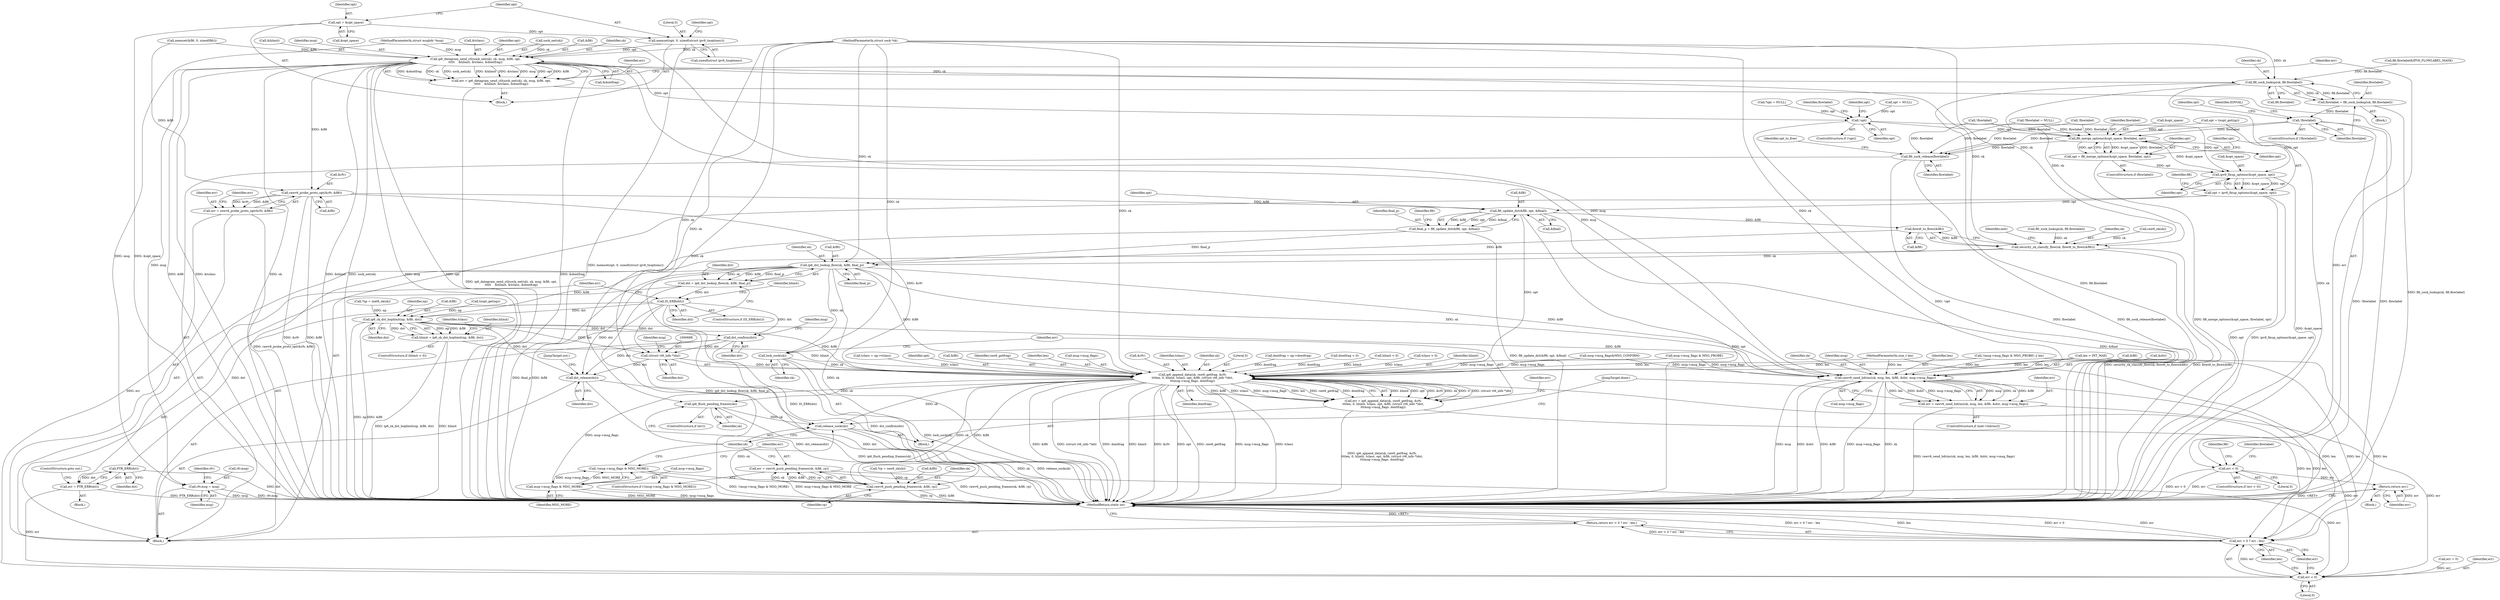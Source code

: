digraph "0_linux_45f6fad84cc305103b28d73482b344d7f5b76f39_13@API" {
"1000384" [label="(Call,memset(opt, 0, sizeof(struct ipv6_txoptions)))"];
"1000380" [label="(Call,opt = &opt_space)"];
"1000397" [label="(Call,ip6_datagram_send_ctl(sock_net(sk), sk, msg, &fl6, opt,\n\t\t\t\t\t    &hlimit, &tclass, &dontfrag))"];
"1000395" [label="(Call,err = ip6_datagram_send_ctl(sock_net(sk), sk, msg, &fl6, opt,\n\t\t\t\t\t    &hlimit, &tclass, &dontfrag))"];
"1000412" [label="(Call,err < 0)"];
"1000418" [label="(Return,return err;)"];
"1000432" [label="(Call,fl6_sock_lookup(sk, fl6.flowlabel))"];
"1000430" [label="(Call,flowlabel = fl6_sock_lookup(sk, fl6.flowlabel))"];
"1000438" [label="(Call,!flowlabel)"];
"1000470" [label="(Call,fl6_merge_options(&opt_space, flowlabel, opt))"];
"1000468" [label="(Call,opt = fl6_merge_options(&opt_space, flowlabel, opt))"];
"1000477" [label="(Call,ipv6_fixup_options(&opt_space, opt))"];
"1000475" [label="(Call,opt = ipv6_fixup_options(&opt_space, opt))"];
"1000548" [label="(Call,fl6_update_dst(&fl6, opt, &final))"];
"1000546" [label="(Call,final_p = fl6_update_dst(&fl6, opt, &final))"];
"1000601" [label="(Call,ip6_dst_lookup_flow(sk, &fl6, final_p))"];
"1000599" [label="(Call,dst = ip6_dst_lookup_flow(sk, &fl6, final_p))"];
"1000607" [label="(Call,IS_ERR(dst))"];
"1000612" [label="(Call,PTR_ERR(dst))"];
"1000610" [label="(Call,err = PTR_ERR(dst))"];
"1000725" [label="(Call,err < 0)"];
"1000724" [label="(Call,err < 0 ? err : len)"];
"1000723" [label="(Return,return err < 0 ? err : len;)"];
"1000621" [label="(Call,ip6_sk_dst_hoplimit(np, &fl6, dst))"];
"1000619" [label="(Call,hlimit = ip6_sk_dst_hoplimit(np, &fl6, dst))"];
"1000675" [label="(Call,ip6_append_data(sk, raw6_getfrag, &rfv,\n\t\t\tlen, 0, hlimit, tclass, opt, &fl6, (struct rt6_info *)dst,\n\t\t\tmsg->msg_flags, dontfrag))"];
"1000673" [label="(Call,err = ip6_append_data(sk, raw6_getfrag, &rfv,\n\t\t\tlen, 0, hlimit, tclass, opt, &fl6, (struct rt6_info *)dst,\n\t\t\tmsg->msg_flags, dontfrag))"];
"1000696" [label="(Call,ip6_flush_pending_frames(sk))"];
"1000713" [label="(Call,release_sock(sk))"];
"1000701" [label="(Call,msg->msg_flags & MSG_MORE)"];
"1000700" [label="(Call,!(msg->msg_flags & MSG_MORE))"];
"1000708" [label="(Call,rawv6_push_pending_frames(sk, &fl6, rp))"];
"1000706" [label="(Call,err = rawv6_push_pending_frames(sk, &fl6, rp))"];
"1000658" [label="(Call,rawv6_send_hdrinc(sk, msg, len, &fl6, &dst, msg->msg_flags))"];
"1000656" [label="(Call,err = rawv6_send_hdrinc(sk, msg, len, &fl6, &dst, msg->msg_flags))"];
"1000687" [label="(Call,(struct rt6_info *)dst)"];
"1000716" [label="(Call,dst_release(dst))"];
"1000731" [label="(Call,dst_confirm(dst))"];
"1000671" [label="(Call,lock_sock(sk))"];
"1000587" [label="(Call,flowi6_to_flowi(&fl6))"];
"1000585" [label="(Call,security_sk_classify_flow(sk, flowi6_to_flowi(&fl6)))"];
"1000719" [label="(Call,fl6_sock_release(flowlabel))"];
"1000456" [label="(Call,!opt)"];
"1000486" [label="(Call,rfv.msg = msg)"];
"1000498" [label="(Call,rawv6_probe_proto_opt(&rfv, &fl6))"];
"1000496" [label="(Call,err = rawv6_probe_proto_opt(&rfv, &fl6))"];
"1000716" [label="(Call,dst_release(dst))"];
"1000586" [label="(Identifier,sk)"];
"1000672" [label="(Identifier,sk)"];
"1000743" [label="(Call,err = 0)"];
"1000674" [label="(Identifier,err)"];
"1000614" [label="(ControlStructure,goto out;)"];
"1000725" [label="(Call,err < 0)"];
"1000427" [label="(Call,!flowlabel)"];
"1000587" [label="(Call,flowi6_to_flowi(&fl6))"];
"1000139" [label="(Call,*flowlabel = NULL)"];
"1000609" [label="(Block,)"];
"1000714" [label="(Identifier,sk)"];
"1000599" [label="(Call,dst = ip6_dst_lookup_flow(sk, &fl6, final_p))"];
"1000384" [label="(Call,memset(opt, 0, sizeof(struct ipv6_txoptions)))"];
"1000666" [label="(Call,msg->msg_flags)"];
"1000628" [label="(Identifier,tclass)"];
"1000678" [label="(Call,&rfv)"];
"1000708" [label="(Call,rawv6_push_pending_frames(sk, &fl6, rp))"];
"1000687" [label="(Call,(struct rt6_info *)dst)"];
"1000434" [label="(Call,fl6.flowlabel)"];
"1000135" [label="(Call,*opt = NULL)"];
"1000694" [label="(ControlStructure,if (err))"];
"1000398" [label="(Call,sock_net(sk))"];
"1000683" [label="(Identifier,tclass)"];
"1000728" [label="(Identifier,err)"];
"1000461" [label="(Call,txopt_get(np))"];
"1000549" [label="(Call,&fl6)"];
"1000707" [label="(Identifier,err)"];
"1000397" [label="(Call,ip6_datagram_send_ctl(sock_net(sk), sk, msg, &fl6, opt,\n\t\t\t\t\t    &hlimit, &tclass, &dontfrag))"];
"1000676" [label="(Identifier,sk)"];
"1000496" [label="(Call,err = rawv6_probe_proto_opt(&rfv, &fl6))"];
"1000702" [label="(Call,msg->msg_flags)"];
"1000681" [label="(Literal,0)"];
"1000382" [label="(Call,&opt_space)"];
"1000706" [label="(Call,err = rawv6_push_pending_frames(sk, &fl6, rp))"];
"1000546" [label="(Call,final_p = fl6_update_dst(&fl6, opt, &final))"];
"1000645" [label="(Call,msg->msg_flags&MSG_CONFIRM)"];
"1000724" [label="(Call,err < 0 ? err : len)"];
"1000467" [label="(Identifier,flowlabel)"];
"1000608" [label="(Identifier,dst)"];
"1000747" [label="(MethodReturn,static int)"];
"1000132" [label="(Call,raw6_sk(sk))"];
"1000125" [label="(Call,*np = inet6_sk(sk))"];
"1000402" [label="(Call,&fl6)"];
"1000689" [label="(Identifier,dst)"];
"1000639" [label="(Call,dontfrag = np->dontfrag)"];
"1000732" [label="(Identifier,dst)"];
"1000696" [label="(Call,ip6_flush_pending_frames(sk))"];
"1000400" [label="(Identifier,sk)"];
"1000717" [label="(Identifier,dst)"];
"1000723" [label="(Return,return err < 0 ? err : len;)"];
"1000700" [label="(Call,!(msg->msg_flags & MSG_MORE))"];
"1000719" [label="(Call,fl6_sock_release(flowlabel))"];
"1000422" [label="(Call,fl6.flowlabel&IPV6_FLOWLABEL_MASK)"];
"1000437" [label="(ControlStructure,if (!flowlabel))"];
"1000385" [label="(Identifier,opt)"];
"1000459" [label="(Call,opt = txopt_get(np))"];
"1000592" [label="(Identifier,inet)"];
"1000110" [label="(Block,)"];
"1000493" [label="(Identifier,rfv)"];
"1000473" [label="(Identifier,flowlabel)"];
"1000697" [label="(Identifier,sk)"];
"1000611" [label="(Identifier,err)"];
"1000471" [label="(Call,&opt_space)"];
"1000405" [label="(Call,&hlimit)"];
"1000432" [label="(Call,fl6_sock_lookup(sk, fl6.flowlabel))"];
"1000673" [label="(Call,err = ip6_append_data(sk, raw6_getfrag, &rfv,\n\t\t\tlen, 0, hlimit, tclass, opt, &fl6, (struct rt6_info *)dst,\n\t\t\tmsg->msg_flags, dontfrag))"];
"1000187" [label="(Call,memset(&fl6, 0, sizeof(fl6)))"];
"1000413" [label="(Identifier,err)"];
"1000636" [label="(Call,dontfrag < 0)"];
"1000477" [label="(Call,ipv6_fixup_options(&opt_space, opt))"];
"1000699" [label="(ControlStructure,if (!(msg->msg_flags & MSG_MORE)))"];
"1000727" [label="(Literal,0)"];
"1000617" [label="(Identifier,hlimit)"];
"1000497" [label="(Identifier,err)"];
"1000396" [label="(Identifier,err)"];
"1000130" [label="(Call,*rp = raw6_sk(sk))"];
"1000486" [label="(Call,rfv.msg = msg)"];
"1000387" [label="(Call,sizeof(struct ipv6_txoptions))"];
"1000613" [label="(Identifier,dst)"];
"1000691" [label="(Identifier,msg)"];
"1000720" [label="(Identifier,flowlabel)"];
"1000712" [label="(Identifier,rp)"];
"1000671" [label="(Call,lock_sock(sk))"];
"1000501" [label="(Call,&fl6)"];
"1000659" [label="(Identifier,sk)"];
"1000107" [label="(MethodParameterIn,struct sock *sk)"];
"1000455" [label="(ControlStructure,if (!opt))"];
"1000447" [label="(Identifier,opt)"];
"1000715" [label="(JumpTarget,done:)"];
"1000483" [label="(Identifier,fl6)"];
"1000468" [label="(Call,opt = fl6_merge_options(&opt_space, flowlabel, opt))"];
"1000660" [label="(Identifier,msg)"];
"1000738" [label="(Identifier,msg)"];
"1000616" [label="(Call,hlimit < 0)"];
"1000620" [label="(Identifier,hlimit)"];
"1000109" [label="(MethodParameterIn,size_t len)"];
"1000710" [label="(Call,&fl6)"];
"1000386" [label="(Literal,0)"];
"1000661" [label="(Identifier,len)"];
"1000607" [label="(Call,IS_ERR(dst))"];
"1000460" [label="(Identifier,opt)"];
"1000656" [label="(Call,err = rawv6_send_hdrinc(sk, msg, len, &fl6, &dst, msg->msg_flags))"];
"1000424" [label="(Identifier,fl6)"];
"1000693" [label="(Identifier,dontfrag)"];
"1000718" [label="(JumpTarget,out:)"];
"1000547" [label="(Identifier,final_p)"];
"1000381" [label="(Identifier,opt)"];
"1000418" [label="(Return,return err;)"];
"1000433" [label="(Identifier,sk)"];
"1000627" [label="(Call,tclass < 0)"];
"1000701" [label="(Call,msg->msg_flags & MSG_MORE)"];
"1000283" [label="(Call,fl6_sock_lookup(sk, fl6.flowlabel))"];
"1000552" [label="(Call,&final)"];
"1000682" [label="(Identifier,hlimit)"];
"1000401" [label="(Identifier,msg)"];
"1000431" [label="(Identifier,flowlabel)"];
"1000476" [label="(Identifier,opt)"];
"1000407" [label="(Call,&tclass)"];
"1000615" [label="(ControlStructure,if (hlimit < 0))"];
"1000442" [label="(Identifier,EINVAL)"];
"1000548" [label="(Call,fl6_update_dst(&fl6, opt, &final))"];
"1000456" [label="(Call,!opt)"];
"1000734" [label="(Call,!(msg->msg_flags & MSG_PROBE) || len)"];
"1000658" [label="(Call,rawv6_send_hdrinc(sk, msg, len, &fl6, &dst, msg->msg_flags))"];
"1000558" [label="(Identifier,fl6)"];
"1000605" [label="(Identifier,final_p)"];
"1000602" [label="(Identifier,sk)"];
"1000731" [label="(Call,dst_confirm(dst))"];
"1000480" [label="(Identifier,opt)"];
"1000600" [label="(Identifier,dst)"];
"1000457" [label="(Identifier,opt)"];
"1000412" [label="(Call,err < 0)"];
"1000475" [label="(Call,opt = ipv6_fixup_options(&opt_space, opt))"];
"1000729" [label="(Identifier,len)"];
"1000619" [label="(Call,hlimit = ip6_sk_dst_hoplimit(np, &fl6, dst))"];
"1000603" [label="(Call,&fl6)"];
"1000588" [label="(Call,&fl6)"];
"1000417" [label="(Identifier,flowlabel)"];
"1000391" [label="(Identifier,opt)"];
"1000430" [label="(Call,flowlabel = fl6_sock_lookup(sk, fl6.flowlabel))"];
"1000736" [label="(Call,msg->msg_flags & MSG_PROBE)"];
"1000722" [label="(Identifier,opt_to_free)"];
"1000466" [label="(ControlStructure,if (flowlabel))"];
"1000621" [label="(Call,ip6_sk_dst_hoplimit(np, &fl6, dst))"];
"1000630" [label="(Call,tclass = np->tclass)"];
"1000705" [label="(Identifier,MSG_MORE)"];
"1000429" [label="(Block,)"];
"1000657" [label="(Identifier,err)"];
"1000438" [label="(Call,!flowlabel)"];
"1000670" [label="(Block,)"];
"1000652" [label="(ControlStructure,if (inet->hdrincl))"];
"1000411" [label="(ControlStructure,if (err < 0))"];
"1000684" [label="(Identifier,opt)"];
"1000379" [label="(Block,)"];
"1000498" [label="(Call,rawv6_probe_proto_opt(&rfv, &fl6))"];
"1000685" [label="(Call,&fl6)"];
"1000677" [label="(Identifier,raw6_getfrag)"];
"1000499" [label="(Call,&rfv)"];
"1000675" [label="(Call,ip6_append_data(sk, raw6_getfrag, &rfv,\n\t\t\tlen, 0, hlimit, tclass, opt, &fl6, (struct rt6_info *)dst,\n\t\t\tmsg->msg_flags, dontfrag))"];
"1000172" [label="(Call,len > INT_MAX)"];
"1000439" [label="(Identifier,flowlabel)"];
"1000606" [label="(ControlStructure,if (IS_ERR(dst)))"];
"1000504" [label="(Identifier,err)"];
"1000490" [label="(Identifier,msg)"];
"1000487" [label="(Call,rfv.msg)"];
"1000404" [label="(Identifier,opt)"];
"1000551" [label="(Identifier,opt)"];
"1000469" [label="(Identifier,opt)"];
"1000452" [label="(Call,opt = NULL)"];
"1000610" [label="(Call,err = PTR_ERR(dst))"];
"1000622" [label="(Identifier,np)"];
"1000623" [label="(Call,&fl6)"];
"1000601" [label="(Call,ip6_dst_lookup_flow(sk, &fl6, final_p))"];
"1000470" [label="(Call,fl6_merge_options(&opt_space, flowlabel, opt))"];
"1000409" [label="(Call,&dontfrag)"];
"1000662" [label="(Call,&fl6)"];
"1000380" [label="(Call,opt = &opt_space)"];
"1000478" [label="(Call,&opt_space)"];
"1000713" [label="(Call,release_sock(sk))"];
"1000625" [label="(Identifier,dst)"];
"1000680" [label="(Identifier,len)"];
"1000395" [label="(Call,err = ip6_datagram_send_ctl(sock_net(sk), sk, msg, &fl6, opt,\n\t\t\t\t\t    &hlimit, &tclass, &dontfrag))"];
"1000612" [label="(Call,PTR_ERR(dst))"];
"1000474" [label="(Identifier,opt)"];
"1000695" [label="(Identifier,err)"];
"1000664" [label="(Call,&dst)"];
"1000415" [label="(Block,)"];
"1000690" [label="(Call,msg->msg_flags)"];
"1000108" [label="(MethodParameterIn,struct msghdr *msg)"];
"1000585" [label="(Call,security_sk_classify_flow(sk, flowi6_to_flowi(&fl6)))"];
"1000289" [label="(Call,!flowlabel)"];
"1000419" [label="(Identifier,err)"];
"1000709" [label="(Identifier,sk)"];
"1000726" [label="(Identifier,err)"];
"1000414" [label="(Literal,0)"];
"1000384" -> "1000379"  [label="AST: "];
"1000384" -> "1000387"  [label="CFG: "];
"1000385" -> "1000384"  [label="AST: "];
"1000386" -> "1000384"  [label="AST: "];
"1000387" -> "1000384"  [label="AST: "];
"1000391" -> "1000384"  [label="CFG: "];
"1000384" -> "1000747"  [label="DDG: memset(opt, 0, sizeof(struct ipv6_txoptions))"];
"1000380" -> "1000384"  [label="DDG: opt"];
"1000384" -> "1000397"  [label="DDG: opt"];
"1000380" -> "1000379"  [label="AST: "];
"1000380" -> "1000382"  [label="CFG: "];
"1000381" -> "1000380"  [label="AST: "];
"1000382" -> "1000380"  [label="AST: "];
"1000385" -> "1000380"  [label="CFG: "];
"1000380" -> "1000747"  [label="DDG: &opt_space"];
"1000397" -> "1000395"  [label="AST: "];
"1000397" -> "1000409"  [label="CFG: "];
"1000398" -> "1000397"  [label="AST: "];
"1000400" -> "1000397"  [label="AST: "];
"1000401" -> "1000397"  [label="AST: "];
"1000402" -> "1000397"  [label="AST: "];
"1000404" -> "1000397"  [label="AST: "];
"1000405" -> "1000397"  [label="AST: "];
"1000407" -> "1000397"  [label="AST: "];
"1000409" -> "1000397"  [label="AST: "];
"1000395" -> "1000397"  [label="CFG: "];
"1000397" -> "1000747"  [label="DDG: &hlimit"];
"1000397" -> "1000747"  [label="DDG: sock_net(sk)"];
"1000397" -> "1000747"  [label="DDG: &dontfrag"];
"1000397" -> "1000747"  [label="DDG: msg"];
"1000397" -> "1000747"  [label="DDG: opt"];
"1000397" -> "1000747"  [label="DDG: &fl6"];
"1000397" -> "1000747"  [label="DDG: &tclass"];
"1000397" -> "1000747"  [label="DDG: sk"];
"1000397" -> "1000395"  [label="DDG: &dontfrag"];
"1000397" -> "1000395"  [label="DDG: sk"];
"1000397" -> "1000395"  [label="DDG: sock_net(sk)"];
"1000397" -> "1000395"  [label="DDG: &hlimit"];
"1000397" -> "1000395"  [label="DDG: &tclass"];
"1000397" -> "1000395"  [label="DDG: msg"];
"1000397" -> "1000395"  [label="DDG: opt"];
"1000397" -> "1000395"  [label="DDG: &fl6"];
"1000398" -> "1000397"  [label="DDG: sk"];
"1000107" -> "1000397"  [label="DDG: sk"];
"1000108" -> "1000397"  [label="DDG: msg"];
"1000187" -> "1000397"  [label="DDG: &fl6"];
"1000397" -> "1000432"  [label="DDG: sk"];
"1000397" -> "1000456"  [label="DDG: opt"];
"1000397" -> "1000486"  [label="DDG: msg"];
"1000397" -> "1000498"  [label="DDG: &fl6"];
"1000397" -> "1000585"  [label="DDG: sk"];
"1000397" -> "1000658"  [label="DDG: msg"];
"1000395" -> "1000379"  [label="AST: "];
"1000396" -> "1000395"  [label="AST: "];
"1000413" -> "1000395"  [label="CFG: "];
"1000395" -> "1000747"  [label="DDG: ip6_datagram_send_ctl(sock_net(sk), sk, msg, &fl6, opt,\n\t\t\t\t\t    &hlimit, &tclass, &dontfrag)"];
"1000395" -> "1000412"  [label="DDG: err"];
"1000412" -> "1000411"  [label="AST: "];
"1000412" -> "1000414"  [label="CFG: "];
"1000413" -> "1000412"  [label="AST: "];
"1000414" -> "1000412"  [label="AST: "];
"1000417" -> "1000412"  [label="CFG: "];
"1000424" -> "1000412"  [label="CFG: "];
"1000412" -> "1000747"  [label="DDG: err < 0"];
"1000412" -> "1000747"  [label="DDG: err"];
"1000412" -> "1000418"  [label="DDG: err"];
"1000418" -> "1000415"  [label="AST: "];
"1000418" -> "1000419"  [label="CFG: "];
"1000419" -> "1000418"  [label="AST: "];
"1000747" -> "1000418"  [label="CFG: "];
"1000418" -> "1000747"  [label="DDG: <RET>"];
"1000419" -> "1000418"  [label="DDG: err"];
"1000432" -> "1000430"  [label="AST: "];
"1000432" -> "1000434"  [label="CFG: "];
"1000433" -> "1000432"  [label="AST: "];
"1000434" -> "1000432"  [label="AST: "];
"1000430" -> "1000432"  [label="CFG: "];
"1000432" -> "1000747"  [label="DDG: fl6.flowlabel"];
"1000432" -> "1000747"  [label="DDG: sk"];
"1000432" -> "1000430"  [label="DDG: sk"];
"1000432" -> "1000430"  [label="DDG: fl6.flowlabel"];
"1000107" -> "1000432"  [label="DDG: sk"];
"1000422" -> "1000432"  [label="DDG: fl6.flowlabel"];
"1000432" -> "1000585"  [label="DDG: sk"];
"1000430" -> "1000429"  [label="AST: "];
"1000431" -> "1000430"  [label="AST: "];
"1000439" -> "1000430"  [label="CFG: "];
"1000430" -> "1000747"  [label="DDG: fl6_sock_lookup(sk, fl6.flowlabel)"];
"1000430" -> "1000438"  [label="DDG: flowlabel"];
"1000438" -> "1000437"  [label="AST: "];
"1000438" -> "1000439"  [label="CFG: "];
"1000439" -> "1000438"  [label="AST: "];
"1000442" -> "1000438"  [label="CFG: "];
"1000447" -> "1000438"  [label="CFG: "];
"1000438" -> "1000747"  [label="DDG: !flowlabel"];
"1000438" -> "1000747"  [label="DDG: flowlabel"];
"1000438" -> "1000470"  [label="DDG: flowlabel"];
"1000438" -> "1000719"  [label="DDG: flowlabel"];
"1000470" -> "1000468"  [label="AST: "];
"1000470" -> "1000474"  [label="CFG: "];
"1000471" -> "1000470"  [label="AST: "];
"1000473" -> "1000470"  [label="AST: "];
"1000474" -> "1000470"  [label="AST: "];
"1000468" -> "1000470"  [label="CFG: "];
"1000470" -> "1000468"  [label="DDG: &opt_space"];
"1000470" -> "1000468"  [label="DDG: flowlabel"];
"1000470" -> "1000468"  [label="DDG: opt"];
"1000427" -> "1000470"  [label="DDG: flowlabel"];
"1000289" -> "1000470"  [label="DDG: flowlabel"];
"1000139" -> "1000470"  [label="DDG: flowlabel"];
"1000456" -> "1000470"  [label="DDG: opt"];
"1000459" -> "1000470"  [label="DDG: opt"];
"1000470" -> "1000477"  [label="DDG: &opt_space"];
"1000470" -> "1000719"  [label="DDG: flowlabel"];
"1000468" -> "1000466"  [label="AST: "];
"1000469" -> "1000468"  [label="AST: "];
"1000476" -> "1000468"  [label="CFG: "];
"1000468" -> "1000747"  [label="DDG: fl6_merge_options(&opt_space, flowlabel, opt)"];
"1000468" -> "1000477"  [label="DDG: opt"];
"1000477" -> "1000475"  [label="AST: "];
"1000477" -> "1000480"  [label="CFG: "];
"1000478" -> "1000477"  [label="AST: "];
"1000480" -> "1000477"  [label="AST: "];
"1000475" -> "1000477"  [label="CFG: "];
"1000477" -> "1000747"  [label="DDG: &opt_space"];
"1000477" -> "1000475"  [label="DDG: &opt_space"];
"1000477" -> "1000475"  [label="DDG: opt"];
"1000456" -> "1000477"  [label="DDG: opt"];
"1000459" -> "1000477"  [label="DDG: opt"];
"1000475" -> "1000110"  [label="AST: "];
"1000476" -> "1000475"  [label="AST: "];
"1000483" -> "1000475"  [label="CFG: "];
"1000475" -> "1000747"  [label="DDG: opt"];
"1000475" -> "1000747"  [label="DDG: ipv6_fixup_options(&opt_space, opt)"];
"1000475" -> "1000548"  [label="DDG: opt"];
"1000548" -> "1000546"  [label="AST: "];
"1000548" -> "1000552"  [label="CFG: "];
"1000549" -> "1000548"  [label="AST: "];
"1000551" -> "1000548"  [label="AST: "];
"1000552" -> "1000548"  [label="AST: "];
"1000546" -> "1000548"  [label="CFG: "];
"1000548" -> "1000747"  [label="DDG: opt"];
"1000548" -> "1000747"  [label="DDG: &final"];
"1000548" -> "1000546"  [label="DDG: &fl6"];
"1000548" -> "1000546"  [label="DDG: opt"];
"1000548" -> "1000546"  [label="DDG: &final"];
"1000498" -> "1000548"  [label="DDG: &fl6"];
"1000548" -> "1000587"  [label="DDG: &fl6"];
"1000548" -> "1000675"  [label="DDG: opt"];
"1000546" -> "1000110"  [label="AST: "];
"1000547" -> "1000546"  [label="AST: "];
"1000558" -> "1000546"  [label="CFG: "];
"1000546" -> "1000747"  [label="DDG: fl6_update_dst(&fl6, opt, &final)"];
"1000546" -> "1000601"  [label="DDG: final_p"];
"1000601" -> "1000599"  [label="AST: "];
"1000601" -> "1000605"  [label="CFG: "];
"1000602" -> "1000601"  [label="AST: "];
"1000603" -> "1000601"  [label="AST: "];
"1000605" -> "1000601"  [label="AST: "];
"1000599" -> "1000601"  [label="CFG: "];
"1000601" -> "1000747"  [label="DDG: sk"];
"1000601" -> "1000747"  [label="DDG: final_p"];
"1000601" -> "1000747"  [label="DDG: &fl6"];
"1000601" -> "1000599"  [label="DDG: sk"];
"1000601" -> "1000599"  [label="DDG: &fl6"];
"1000601" -> "1000599"  [label="DDG: final_p"];
"1000585" -> "1000601"  [label="DDG: sk"];
"1000107" -> "1000601"  [label="DDG: sk"];
"1000587" -> "1000601"  [label="DDG: &fl6"];
"1000601" -> "1000621"  [label="DDG: &fl6"];
"1000601" -> "1000658"  [label="DDG: sk"];
"1000601" -> "1000658"  [label="DDG: &fl6"];
"1000601" -> "1000671"  [label="DDG: sk"];
"1000601" -> "1000675"  [label="DDG: &fl6"];
"1000599" -> "1000110"  [label="AST: "];
"1000600" -> "1000599"  [label="AST: "];
"1000608" -> "1000599"  [label="CFG: "];
"1000599" -> "1000747"  [label="DDG: ip6_dst_lookup_flow(sk, &fl6, final_p)"];
"1000599" -> "1000607"  [label="DDG: dst"];
"1000607" -> "1000606"  [label="AST: "];
"1000607" -> "1000608"  [label="CFG: "];
"1000608" -> "1000607"  [label="AST: "];
"1000611" -> "1000607"  [label="CFG: "];
"1000617" -> "1000607"  [label="CFG: "];
"1000607" -> "1000747"  [label="DDG: IS_ERR(dst)"];
"1000607" -> "1000612"  [label="DDG: dst"];
"1000607" -> "1000621"  [label="DDG: dst"];
"1000607" -> "1000687"  [label="DDG: dst"];
"1000607" -> "1000716"  [label="DDG: dst"];
"1000607" -> "1000731"  [label="DDG: dst"];
"1000612" -> "1000610"  [label="AST: "];
"1000612" -> "1000613"  [label="CFG: "];
"1000613" -> "1000612"  [label="AST: "];
"1000610" -> "1000612"  [label="CFG: "];
"1000612" -> "1000747"  [label="DDG: dst"];
"1000612" -> "1000610"  [label="DDG: dst"];
"1000610" -> "1000609"  [label="AST: "];
"1000611" -> "1000610"  [label="AST: "];
"1000614" -> "1000610"  [label="CFG: "];
"1000610" -> "1000747"  [label="DDG: PTR_ERR(dst)"];
"1000610" -> "1000725"  [label="DDG: err"];
"1000725" -> "1000724"  [label="AST: "];
"1000725" -> "1000727"  [label="CFG: "];
"1000726" -> "1000725"  [label="AST: "];
"1000727" -> "1000725"  [label="AST: "];
"1000728" -> "1000725"  [label="CFG: "];
"1000729" -> "1000725"  [label="CFG: "];
"1000725" -> "1000724"  [label="DDG: err"];
"1000743" -> "1000725"  [label="DDG: err"];
"1000673" -> "1000725"  [label="DDG: err"];
"1000656" -> "1000725"  [label="DDG: err"];
"1000706" -> "1000725"  [label="DDG: err"];
"1000496" -> "1000725"  [label="DDG: err"];
"1000724" -> "1000723"  [label="AST: "];
"1000724" -> "1000728"  [label="CFG: "];
"1000724" -> "1000729"  [label="CFG: "];
"1000728" -> "1000724"  [label="AST: "];
"1000729" -> "1000724"  [label="AST: "];
"1000723" -> "1000724"  [label="CFG: "];
"1000724" -> "1000747"  [label="DDG: err < 0 ? err : len"];
"1000724" -> "1000747"  [label="DDG: len"];
"1000724" -> "1000747"  [label="DDG: err < 0"];
"1000724" -> "1000747"  [label="DDG: err"];
"1000724" -> "1000723"  [label="DDG: err < 0 ? err : len"];
"1000675" -> "1000724"  [label="DDG: len"];
"1000658" -> "1000724"  [label="DDG: len"];
"1000734" -> "1000724"  [label="DDG: len"];
"1000172" -> "1000724"  [label="DDG: len"];
"1000109" -> "1000724"  [label="DDG: len"];
"1000723" -> "1000110"  [label="AST: "];
"1000747" -> "1000723"  [label="CFG: "];
"1000723" -> "1000747"  [label="DDG: <RET>"];
"1000621" -> "1000619"  [label="AST: "];
"1000621" -> "1000625"  [label="CFG: "];
"1000622" -> "1000621"  [label="AST: "];
"1000623" -> "1000621"  [label="AST: "];
"1000625" -> "1000621"  [label="AST: "];
"1000619" -> "1000621"  [label="CFG: "];
"1000621" -> "1000747"  [label="DDG: np"];
"1000621" -> "1000747"  [label="DDG: &fl6"];
"1000621" -> "1000619"  [label="DDG: np"];
"1000621" -> "1000619"  [label="DDG: &fl6"];
"1000621" -> "1000619"  [label="DDG: dst"];
"1000125" -> "1000621"  [label="DDG: np"];
"1000461" -> "1000621"  [label="DDG: np"];
"1000621" -> "1000658"  [label="DDG: &fl6"];
"1000621" -> "1000675"  [label="DDG: &fl6"];
"1000621" -> "1000687"  [label="DDG: dst"];
"1000621" -> "1000716"  [label="DDG: dst"];
"1000621" -> "1000731"  [label="DDG: dst"];
"1000619" -> "1000615"  [label="AST: "];
"1000620" -> "1000619"  [label="AST: "];
"1000628" -> "1000619"  [label="CFG: "];
"1000619" -> "1000747"  [label="DDG: ip6_sk_dst_hoplimit(np, &fl6, dst)"];
"1000619" -> "1000747"  [label="DDG: hlimit"];
"1000619" -> "1000675"  [label="DDG: hlimit"];
"1000675" -> "1000673"  [label="AST: "];
"1000675" -> "1000693"  [label="CFG: "];
"1000676" -> "1000675"  [label="AST: "];
"1000677" -> "1000675"  [label="AST: "];
"1000678" -> "1000675"  [label="AST: "];
"1000680" -> "1000675"  [label="AST: "];
"1000681" -> "1000675"  [label="AST: "];
"1000682" -> "1000675"  [label="AST: "];
"1000683" -> "1000675"  [label="AST: "];
"1000684" -> "1000675"  [label="AST: "];
"1000685" -> "1000675"  [label="AST: "];
"1000687" -> "1000675"  [label="AST: "];
"1000690" -> "1000675"  [label="AST: "];
"1000693" -> "1000675"  [label="AST: "];
"1000673" -> "1000675"  [label="CFG: "];
"1000675" -> "1000747"  [label="DDG: dontfrag"];
"1000675" -> "1000747"  [label="DDG: hlimit"];
"1000675" -> "1000747"  [label="DDG: &rfv"];
"1000675" -> "1000747"  [label="DDG: opt"];
"1000675" -> "1000747"  [label="DDG: raw6_getfrag"];
"1000675" -> "1000747"  [label="DDG: msg->msg_flags"];
"1000675" -> "1000747"  [label="DDG: tclass"];
"1000675" -> "1000747"  [label="DDG: &fl6"];
"1000675" -> "1000747"  [label="DDG: (struct rt6_info *)dst"];
"1000675" -> "1000673"  [label="DDG: hlimit"];
"1000675" -> "1000673"  [label="DDG: opt"];
"1000675" -> "1000673"  [label="DDG: &rfv"];
"1000675" -> "1000673"  [label="DDG: sk"];
"1000675" -> "1000673"  [label="DDG: 0"];
"1000675" -> "1000673"  [label="DDG: (struct rt6_info *)dst"];
"1000675" -> "1000673"  [label="DDG: &fl6"];
"1000675" -> "1000673"  [label="DDG: tclass"];
"1000675" -> "1000673"  [label="DDG: msg->msg_flags"];
"1000675" -> "1000673"  [label="DDG: len"];
"1000675" -> "1000673"  [label="DDG: raw6_getfrag"];
"1000675" -> "1000673"  [label="DDG: dontfrag"];
"1000671" -> "1000675"  [label="DDG: sk"];
"1000107" -> "1000675"  [label="DDG: sk"];
"1000498" -> "1000675"  [label="DDG: &rfv"];
"1000734" -> "1000675"  [label="DDG: len"];
"1000172" -> "1000675"  [label="DDG: len"];
"1000109" -> "1000675"  [label="DDG: len"];
"1000616" -> "1000675"  [label="DDG: hlimit"];
"1000630" -> "1000675"  [label="DDG: tclass"];
"1000627" -> "1000675"  [label="DDG: tclass"];
"1000687" -> "1000675"  [label="DDG: dst"];
"1000645" -> "1000675"  [label="DDG: msg->msg_flags"];
"1000736" -> "1000675"  [label="DDG: msg->msg_flags"];
"1000639" -> "1000675"  [label="DDG: dontfrag"];
"1000636" -> "1000675"  [label="DDG: dontfrag"];
"1000675" -> "1000696"  [label="DDG: sk"];
"1000675" -> "1000701"  [label="DDG: msg->msg_flags"];
"1000675" -> "1000708"  [label="DDG: sk"];
"1000675" -> "1000708"  [label="DDG: &fl6"];
"1000675" -> "1000713"  [label="DDG: sk"];
"1000673" -> "1000670"  [label="AST: "];
"1000674" -> "1000673"  [label="AST: "];
"1000695" -> "1000673"  [label="CFG: "];
"1000673" -> "1000747"  [label="DDG: ip6_append_data(sk, raw6_getfrag, &rfv,\n\t\t\tlen, 0, hlimit, tclass, opt, &fl6, (struct rt6_info *)dst,\n\t\t\tmsg->msg_flags, dontfrag)"];
"1000696" -> "1000694"  [label="AST: "];
"1000696" -> "1000697"  [label="CFG: "];
"1000697" -> "1000696"  [label="AST: "];
"1000714" -> "1000696"  [label="CFG: "];
"1000696" -> "1000747"  [label="DDG: ip6_flush_pending_frames(sk)"];
"1000107" -> "1000696"  [label="DDG: sk"];
"1000696" -> "1000713"  [label="DDG: sk"];
"1000713" -> "1000670"  [label="AST: "];
"1000713" -> "1000714"  [label="CFG: "];
"1000714" -> "1000713"  [label="AST: "];
"1000715" -> "1000713"  [label="CFG: "];
"1000713" -> "1000747"  [label="DDG: sk"];
"1000713" -> "1000747"  [label="DDG: release_sock(sk)"];
"1000708" -> "1000713"  [label="DDG: sk"];
"1000107" -> "1000713"  [label="DDG: sk"];
"1000701" -> "1000700"  [label="AST: "];
"1000701" -> "1000705"  [label="CFG: "];
"1000702" -> "1000701"  [label="AST: "];
"1000705" -> "1000701"  [label="AST: "];
"1000700" -> "1000701"  [label="CFG: "];
"1000701" -> "1000747"  [label="DDG: MSG_MORE"];
"1000701" -> "1000747"  [label="DDG: msg->msg_flags"];
"1000701" -> "1000700"  [label="DDG: msg->msg_flags"];
"1000701" -> "1000700"  [label="DDG: MSG_MORE"];
"1000700" -> "1000699"  [label="AST: "];
"1000707" -> "1000700"  [label="CFG: "];
"1000714" -> "1000700"  [label="CFG: "];
"1000700" -> "1000747"  [label="DDG: !(msg->msg_flags & MSG_MORE)"];
"1000700" -> "1000747"  [label="DDG: msg->msg_flags & MSG_MORE"];
"1000708" -> "1000706"  [label="AST: "];
"1000708" -> "1000712"  [label="CFG: "];
"1000709" -> "1000708"  [label="AST: "];
"1000710" -> "1000708"  [label="AST: "];
"1000712" -> "1000708"  [label="AST: "];
"1000706" -> "1000708"  [label="CFG: "];
"1000708" -> "1000747"  [label="DDG: rp"];
"1000708" -> "1000747"  [label="DDG: &fl6"];
"1000708" -> "1000706"  [label="DDG: sk"];
"1000708" -> "1000706"  [label="DDG: &fl6"];
"1000708" -> "1000706"  [label="DDG: rp"];
"1000107" -> "1000708"  [label="DDG: sk"];
"1000130" -> "1000708"  [label="DDG: rp"];
"1000706" -> "1000699"  [label="AST: "];
"1000707" -> "1000706"  [label="AST: "];
"1000714" -> "1000706"  [label="CFG: "];
"1000706" -> "1000747"  [label="DDG: rawv6_push_pending_frames(sk, &fl6, rp)"];
"1000658" -> "1000656"  [label="AST: "];
"1000658" -> "1000666"  [label="CFG: "];
"1000659" -> "1000658"  [label="AST: "];
"1000660" -> "1000658"  [label="AST: "];
"1000661" -> "1000658"  [label="AST: "];
"1000662" -> "1000658"  [label="AST: "];
"1000664" -> "1000658"  [label="AST: "];
"1000666" -> "1000658"  [label="AST: "];
"1000656" -> "1000658"  [label="CFG: "];
"1000658" -> "1000747"  [label="DDG: msg"];
"1000658" -> "1000747"  [label="DDG: &dst"];
"1000658" -> "1000747"  [label="DDG: &fl6"];
"1000658" -> "1000747"  [label="DDG: msg->msg_flags"];
"1000658" -> "1000747"  [label="DDG: sk"];
"1000658" -> "1000656"  [label="DDG: msg"];
"1000658" -> "1000656"  [label="DDG: sk"];
"1000658" -> "1000656"  [label="DDG: &fl6"];
"1000658" -> "1000656"  [label="DDG: len"];
"1000658" -> "1000656"  [label="DDG: &dst"];
"1000658" -> "1000656"  [label="DDG: msg->msg_flags"];
"1000107" -> "1000658"  [label="DDG: sk"];
"1000108" -> "1000658"  [label="DDG: msg"];
"1000734" -> "1000658"  [label="DDG: len"];
"1000172" -> "1000658"  [label="DDG: len"];
"1000109" -> "1000658"  [label="DDG: len"];
"1000645" -> "1000658"  [label="DDG: msg->msg_flags"];
"1000736" -> "1000658"  [label="DDG: msg->msg_flags"];
"1000656" -> "1000652"  [label="AST: "];
"1000657" -> "1000656"  [label="AST: "];
"1000715" -> "1000656"  [label="CFG: "];
"1000656" -> "1000747"  [label="DDG: rawv6_send_hdrinc(sk, msg, len, &fl6, &dst, msg->msg_flags)"];
"1000687" -> "1000689"  [label="CFG: "];
"1000688" -> "1000687"  [label="AST: "];
"1000689" -> "1000687"  [label="AST: "];
"1000691" -> "1000687"  [label="CFG: "];
"1000731" -> "1000687"  [label="DDG: dst"];
"1000687" -> "1000716"  [label="DDG: dst"];
"1000716" -> "1000110"  [label="AST: "];
"1000716" -> "1000717"  [label="CFG: "];
"1000717" -> "1000716"  [label="AST: "];
"1000718" -> "1000716"  [label="CFG: "];
"1000716" -> "1000747"  [label="DDG: dst_release(dst)"];
"1000716" -> "1000747"  [label="DDG: dst"];
"1000731" -> "1000716"  [label="DDG: dst"];
"1000731" -> "1000110"  [label="AST: "];
"1000731" -> "1000732"  [label="CFG: "];
"1000732" -> "1000731"  [label="AST: "];
"1000738" -> "1000731"  [label="CFG: "];
"1000731" -> "1000747"  [label="DDG: dst_confirm(dst)"];
"1000671" -> "1000670"  [label="AST: "];
"1000671" -> "1000672"  [label="CFG: "];
"1000672" -> "1000671"  [label="AST: "];
"1000674" -> "1000671"  [label="CFG: "];
"1000671" -> "1000747"  [label="DDG: lock_sock(sk)"];
"1000107" -> "1000671"  [label="DDG: sk"];
"1000587" -> "1000585"  [label="AST: "];
"1000587" -> "1000588"  [label="CFG: "];
"1000588" -> "1000587"  [label="AST: "];
"1000585" -> "1000587"  [label="CFG: "];
"1000587" -> "1000585"  [label="DDG: &fl6"];
"1000585" -> "1000110"  [label="AST: "];
"1000586" -> "1000585"  [label="AST: "];
"1000592" -> "1000585"  [label="CFG: "];
"1000585" -> "1000747"  [label="DDG: flowi6_to_flowi(&fl6)"];
"1000585" -> "1000747"  [label="DDG: security_sk_classify_flow(sk, flowi6_to_flowi(&fl6))"];
"1000283" -> "1000585"  [label="DDG: sk"];
"1000132" -> "1000585"  [label="DDG: sk"];
"1000107" -> "1000585"  [label="DDG: sk"];
"1000719" -> "1000110"  [label="AST: "];
"1000719" -> "1000720"  [label="CFG: "];
"1000720" -> "1000719"  [label="AST: "];
"1000722" -> "1000719"  [label="CFG: "];
"1000719" -> "1000747"  [label="DDG: flowlabel"];
"1000719" -> "1000747"  [label="DDG: fl6_sock_release(flowlabel)"];
"1000427" -> "1000719"  [label="DDG: flowlabel"];
"1000289" -> "1000719"  [label="DDG: flowlabel"];
"1000139" -> "1000719"  [label="DDG: flowlabel"];
"1000456" -> "1000455"  [label="AST: "];
"1000456" -> "1000457"  [label="CFG: "];
"1000457" -> "1000456"  [label="AST: "];
"1000460" -> "1000456"  [label="CFG: "];
"1000467" -> "1000456"  [label="CFG: "];
"1000456" -> "1000747"  [label="DDG: !opt"];
"1000452" -> "1000456"  [label="DDG: opt"];
"1000135" -> "1000456"  [label="DDG: opt"];
"1000486" -> "1000110"  [label="AST: "];
"1000486" -> "1000490"  [label="CFG: "];
"1000487" -> "1000486"  [label="AST: "];
"1000490" -> "1000486"  [label="AST: "];
"1000493" -> "1000486"  [label="CFG: "];
"1000486" -> "1000747"  [label="DDG: msg"];
"1000486" -> "1000747"  [label="DDG: rfv.msg"];
"1000108" -> "1000486"  [label="DDG: msg"];
"1000498" -> "1000496"  [label="AST: "];
"1000498" -> "1000501"  [label="CFG: "];
"1000499" -> "1000498"  [label="AST: "];
"1000501" -> "1000498"  [label="AST: "];
"1000496" -> "1000498"  [label="CFG: "];
"1000498" -> "1000747"  [label="DDG: &rfv"];
"1000498" -> "1000747"  [label="DDG: &fl6"];
"1000498" -> "1000496"  [label="DDG: &rfv"];
"1000498" -> "1000496"  [label="DDG: &fl6"];
"1000187" -> "1000498"  [label="DDG: &fl6"];
"1000496" -> "1000110"  [label="AST: "];
"1000497" -> "1000496"  [label="AST: "];
"1000504" -> "1000496"  [label="CFG: "];
"1000496" -> "1000747"  [label="DDG: rawv6_probe_proto_opt(&rfv, &fl6)"];
}
